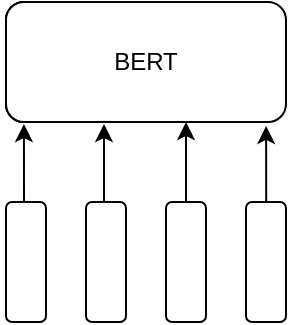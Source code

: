 <mxfile version="21.8.0" type="github">
  <diagram name="第 1 页" id="US__9pEuS_oKk_frkMYs">
    <mxGraphModel dx="1434" dy="681" grid="1" gridSize="10" guides="1" tooltips="1" connect="1" arrows="1" fold="1" page="1" pageScale="1" pageWidth="827" pageHeight="1169" math="0" shadow="0">
      <root>
        <mxCell id="0" />
        <mxCell id="1" parent="0" />
        <mxCell id="gvLNdDvk25PgSDNAPG3A-1" value="BERT" style="rounded=1;whiteSpace=wrap;html=1;" vertex="1" parent="1">
          <mxGeometry x="350" y="320" width="120" height="60" as="geometry" />
        </mxCell>
        <mxCell id="gvLNdDvk25PgSDNAPG3A-2" value="" style="rounded=1;whiteSpace=wrap;html=1;" vertex="1" parent="1">
          <mxGeometry x="350" y="320" width="120" height="60" as="geometry" />
        </mxCell>
        <mxCell id="gvLNdDvk25PgSDNAPG3A-3" value="BERT" style="rounded=1;whiteSpace=wrap;html=1;" vertex="1" parent="1">
          <mxGeometry x="350" y="320" width="140" height="60" as="geometry" />
        </mxCell>
        <mxCell id="gvLNdDvk25PgSDNAPG3A-6" value="" style="rounded=1;whiteSpace=wrap;html=1;" vertex="1" parent="1">
          <mxGeometry x="350" y="420" width="20" height="60" as="geometry" />
        </mxCell>
        <mxCell id="gvLNdDvk25PgSDNAPG3A-7" value="" style="rounded=1;whiteSpace=wrap;html=1;" vertex="1" parent="1">
          <mxGeometry x="390" y="420" width="20" height="60" as="geometry" />
        </mxCell>
        <mxCell id="gvLNdDvk25PgSDNAPG3A-8" value="" style="rounded=1;whiteSpace=wrap;html=1;" vertex="1" parent="1">
          <mxGeometry x="430" y="420" width="20" height="60" as="geometry" />
        </mxCell>
        <mxCell id="gvLNdDvk25PgSDNAPG3A-9" value="" style="rounded=1;whiteSpace=wrap;html=1;" vertex="1" parent="1">
          <mxGeometry x="470" y="420" width="20" height="60" as="geometry" />
        </mxCell>
        <mxCell id="gvLNdDvk25PgSDNAPG3A-11" style="edgeStyle=orthogonalEdgeStyle;rounded=0;orthogonalLoop=1;jettySize=auto;html=1;exitX=0.25;exitY=0;exitDx=0;exitDy=0;entryX=0.064;entryY=1.017;entryDx=0;entryDy=0;entryPerimeter=0;" edge="1" parent="1" source="gvLNdDvk25PgSDNAPG3A-6" target="gvLNdDvk25PgSDNAPG3A-3">
          <mxGeometry relative="1" as="geometry" />
        </mxCell>
        <mxCell id="gvLNdDvk25PgSDNAPG3A-13" style="edgeStyle=orthogonalEdgeStyle;rounded=0;orthogonalLoop=1;jettySize=auto;html=1;exitX=0.5;exitY=0;exitDx=0;exitDy=0;entryX=0.35;entryY=1.017;entryDx=0;entryDy=0;entryPerimeter=0;" edge="1" parent="1" source="gvLNdDvk25PgSDNAPG3A-7" target="gvLNdDvk25PgSDNAPG3A-3">
          <mxGeometry relative="1" as="geometry" />
        </mxCell>
        <mxCell id="gvLNdDvk25PgSDNAPG3A-14" style="edgeStyle=orthogonalEdgeStyle;rounded=0;orthogonalLoop=1;jettySize=auto;html=1;exitX=0.5;exitY=0;exitDx=0;exitDy=0;entryX=0.643;entryY=1;entryDx=0;entryDy=0;entryPerimeter=0;" edge="1" parent="1" source="gvLNdDvk25PgSDNAPG3A-8" target="gvLNdDvk25PgSDNAPG3A-3">
          <mxGeometry relative="1" as="geometry" />
        </mxCell>
        <mxCell id="gvLNdDvk25PgSDNAPG3A-15" style="edgeStyle=orthogonalEdgeStyle;rounded=0;orthogonalLoop=1;jettySize=auto;html=1;exitX=0.25;exitY=0;exitDx=0;exitDy=0;entryX=0.929;entryY=1.033;entryDx=0;entryDy=0;entryPerimeter=0;" edge="1" parent="1" source="gvLNdDvk25PgSDNAPG3A-9" target="gvLNdDvk25PgSDNAPG3A-3">
          <mxGeometry relative="1" as="geometry" />
        </mxCell>
      </root>
    </mxGraphModel>
  </diagram>
</mxfile>
